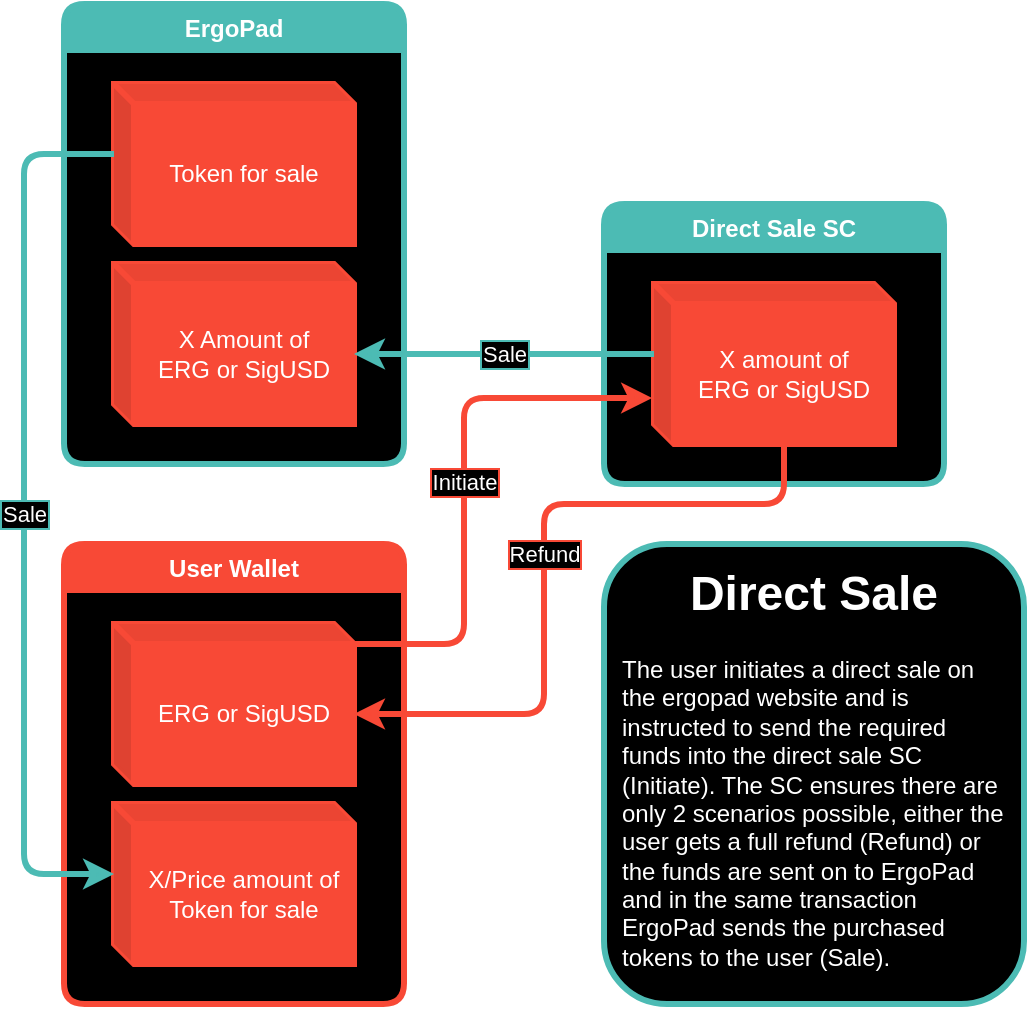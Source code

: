 <mxfile version="16.1.2" type="device"><diagram id="QOwcaWJ8UAR32Rd_rkUK" name="Page-1"><mxGraphModel dx="1102" dy="875" grid="1" gridSize="10" guides="1" tooltips="1" connect="1" arrows="1" fold="1" page="1" pageScale="1" pageWidth="850" pageHeight="1100" math="0" shadow="0"><root><mxCell id="0"/><mxCell id="1" parent="0"/><mxCell id="I0hiN1EPHC9cmtYxYzsP-1" value="User Wallet" style="swimlane;container=1;collapsible=0;fillColor=#F84936;swimlaneLine=1;sketch=0;rounded=1;swimlaneFillColor=#000000;fontColor=#FFFFFF;labelBorderColor=none;strokeColor=#F84936;strokeWidth=3;" vertex="1" parent="1"><mxGeometry x="70" y="350" width="170" height="230" as="geometry"/></mxCell><mxCell id="I0hiN1EPHC9cmtYxYzsP-4" value="ERG or SigUSD" style="shape=cube;whiteSpace=wrap;html=1;boundedLbl=1;backgroundOutline=1;darkOpacity=0.05;darkOpacity2=0.1;rounded=1;labelBorderColor=none;sketch=0;fontColor=#FFFFFF;strokeColor=#F84936;strokeWidth=3;fillColor=#F84936;size=10;" vertex="1" parent="I0hiN1EPHC9cmtYxYzsP-1"><mxGeometry x="25" y="40" width="120" height="80" as="geometry"/></mxCell><mxCell id="I0hiN1EPHC9cmtYxYzsP-10" value="X/Price amount of&lt;br&gt;Token for sale" style="shape=cube;whiteSpace=wrap;html=1;boundedLbl=1;backgroundOutline=1;darkOpacity=0.05;darkOpacity2=0.1;rounded=1;labelBorderColor=none;sketch=0;fontColor=#FFFFFF;strokeColor=#F84936;strokeWidth=3;fillColor=#F84936;size=10;" vertex="1" parent="I0hiN1EPHC9cmtYxYzsP-1"><mxGeometry x="25" y="130" width="120" height="80" as="geometry"/></mxCell><mxCell id="I0hiN1EPHC9cmtYxYzsP-2" value="ErgoPad" style="swimlane;container=1;collapsible=0;fillColor=#4CBBB4;swimlaneLine=1;sketch=0;rounded=1;swimlaneFillColor=#000000;fontColor=#FFFFFF;labelBorderColor=none;strokeColor=#4CBBB4;strokeWidth=3;" vertex="1" parent="1"><mxGeometry x="70" y="80" width="170" height="230" as="geometry"/></mxCell><mxCell id="I0hiN1EPHC9cmtYxYzsP-6" value="Token for sale" style="shape=cube;whiteSpace=wrap;html=1;boundedLbl=1;backgroundOutline=1;darkOpacity=0.05;darkOpacity2=0.1;rounded=1;labelBorderColor=none;sketch=0;fontColor=#FFFFFF;strokeColor=#F84936;strokeWidth=3;fillColor=#F84936;size=10;" vertex="1" parent="I0hiN1EPHC9cmtYxYzsP-2"><mxGeometry x="25" y="40" width="120" height="80" as="geometry"/></mxCell><mxCell id="I0hiN1EPHC9cmtYxYzsP-7" value="X Amount of&lt;br&gt;ERG or SigUSD" style="shape=cube;whiteSpace=wrap;html=1;boundedLbl=1;backgroundOutline=1;darkOpacity=0.05;darkOpacity2=0.1;rounded=1;labelBorderColor=none;sketch=0;fontColor=#FFFFFF;strokeColor=#F84936;strokeWidth=3;fillColor=#F84936;size=10;" vertex="1" parent="I0hiN1EPHC9cmtYxYzsP-2"><mxGeometry x="25" y="130" width="120" height="80" as="geometry"/></mxCell><mxCell id="I0hiN1EPHC9cmtYxYzsP-3" value="Direct Sale SC" style="swimlane;container=1;collapsible=0;fillColor=#4CBBB4;swimlaneLine=1;sketch=0;rounded=1;swimlaneFillColor=#000000;fontColor=#FFFFFF;labelBorderColor=none;strokeColor=#4CBBB4;strokeWidth=3;" vertex="1" parent="1"><mxGeometry x="340" y="180" width="170" height="140" as="geometry"/></mxCell><mxCell id="I0hiN1EPHC9cmtYxYzsP-5" value="X amount of&lt;br&gt;ERG or SigUSD" style="shape=cube;whiteSpace=wrap;html=1;boundedLbl=1;backgroundOutline=1;darkOpacity=0.05;darkOpacity2=0.1;rounded=1;labelBorderColor=none;sketch=0;fontColor=#FFFFFF;strokeColor=#F84936;strokeWidth=3;fillColor=#F84936;size=10;" vertex="1" parent="I0hiN1EPHC9cmtYxYzsP-3"><mxGeometry x="25" y="40" width="120" height="80" as="geometry"/></mxCell><mxCell id="I0hiN1EPHC9cmtYxYzsP-9" value="Initiate" style="edgeStyle=orthogonalEdgeStyle;rounded=1;orthogonalLoop=1;jettySize=auto;exitX=0;exitY=0;exitDx=120;exitDy=10;exitPerimeter=0;entryX=-0.008;entryY=0.713;entryDx=0;entryDy=0;entryPerimeter=0;fontColor=#FFFFFF;strokeWidth=3;strokeColor=#F84936;labelBackgroundColor=#000000;labelBorderColor=#F84936;spacing=2;html=1;spacingTop=0;" edge="1" parent="1" source="I0hiN1EPHC9cmtYxYzsP-4" target="I0hiN1EPHC9cmtYxYzsP-5"><mxGeometry relative="1" as="geometry"><Array as="points"><mxPoint x="270" y="400"/><mxPoint x="270" y="277"/></Array></mxGeometry></mxCell><mxCell id="I0hiN1EPHC9cmtYxYzsP-11" value="Sale" style="edgeStyle=orthogonalEdgeStyle;rounded=1;orthogonalLoop=1;jettySize=auto;html=1;exitX=0;exitY=0;exitDx=0;exitDy=35;exitPerimeter=0;entryX=0;entryY=0;entryDx=0;entryDy=35;entryPerimeter=0;labelBackgroundColor=#000000;fontColor=#FFFFFF;strokeColor=#4CBBB4;strokeWidth=3;labelBorderColor=#4CBBB4;" edge="1" parent="1" source="I0hiN1EPHC9cmtYxYzsP-6" target="I0hiN1EPHC9cmtYxYzsP-10"><mxGeometry relative="1" as="geometry"><Array as="points"><mxPoint x="50" y="155"/><mxPoint x="50" y="515"/></Array></mxGeometry></mxCell><mxCell id="I0hiN1EPHC9cmtYxYzsP-12" value="Sale" style="edgeStyle=orthogonalEdgeStyle;rounded=1;orthogonalLoop=1;jettySize=auto;html=1;exitX=0;exitY=0;exitDx=0;exitDy=35;exitPerimeter=0;entryX=0;entryY=0;entryDx=120;entryDy=45;entryPerimeter=0;labelBackgroundColor=#000000;fontColor=#FFFFFF;strokeColor=#4CBBB4;strokeWidth=3;labelBorderColor=#4CBBB4;" edge="1" parent="1" source="I0hiN1EPHC9cmtYxYzsP-5" target="I0hiN1EPHC9cmtYxYzsP-7"><mxGeometry relative="1" as="geometry"/></mxCell><mxCell id="I0hiN1EPHC9cmtYxYzsP-13" value="&lt;h1&gt;Direct Sale&lt;/h1&gt;&lt;p style=&quot;text-align: left&quot;&gt;The user initiates a direct sale on the ergopad website and is instructed to send the required funds into the direct sale SC (Initiate). The SC ensures there are only 2 scenarios possible, either the user gets a full refund (Refund) or the funds are sent on to ErgoPad and in the same transaction ErgoPad sends the purchased tokens to the user (Sale).&lt;/p&gt;" style="text;html=1;strokeColor=#4CBBB4;fillColor=#000000;spacing=10;spacingTop=-20;whiteSpace=wrap;overflow=hidden;rounded=1;labelBorderColor=none;sketch=0;fontColor=#FFFFFF;strokeWidth=3;align=center;perimeterSpacing=0;labelPadding=0;" vertex="1" parent="1"><mxGeometry x="340" y="350" width="210" height="230" as="geometry"/></mxCell><mxCell id="I0hiN1EPHC9cmtYxYzsP-15" value="Refund" style="edgeStyle=orthogonalEdgeStyle;rounded=1;orthogonalLoop=1;jettySize=auto;html=1;exitX=0;exitY=0;exitDx=65;exitDy=80;exitPerimeter=0;entryX=0;entryY=0;entryDx=120;entryDy=45;entryPerimeter=0;fontColor=#FFFFFF;strokeWidth=3;strokeColor=#F84936;labelBackgroundColor=#000000;labelBorderColor=#F84936;" edge="1" parent="1" source="I0hiN1EPHC9cmtYxYzsP-5" target="I0hiN1EPHC9cmtYxYzsP-4"><mxGeometry relative="1" as="geometry"><mxPoint x="600" y="432.96" as="sourcePoint"/><mxPoint x="749.04" y="310.0" as="targetPoint"/><Array as="points"><mxPoint x="430" y="330"/><mxPoint x="310" y="330"/><mxPoint x="310" y="435"/></Array></mxGeometry></mxCell></root></mxGraphModel></diagram></mxfile>